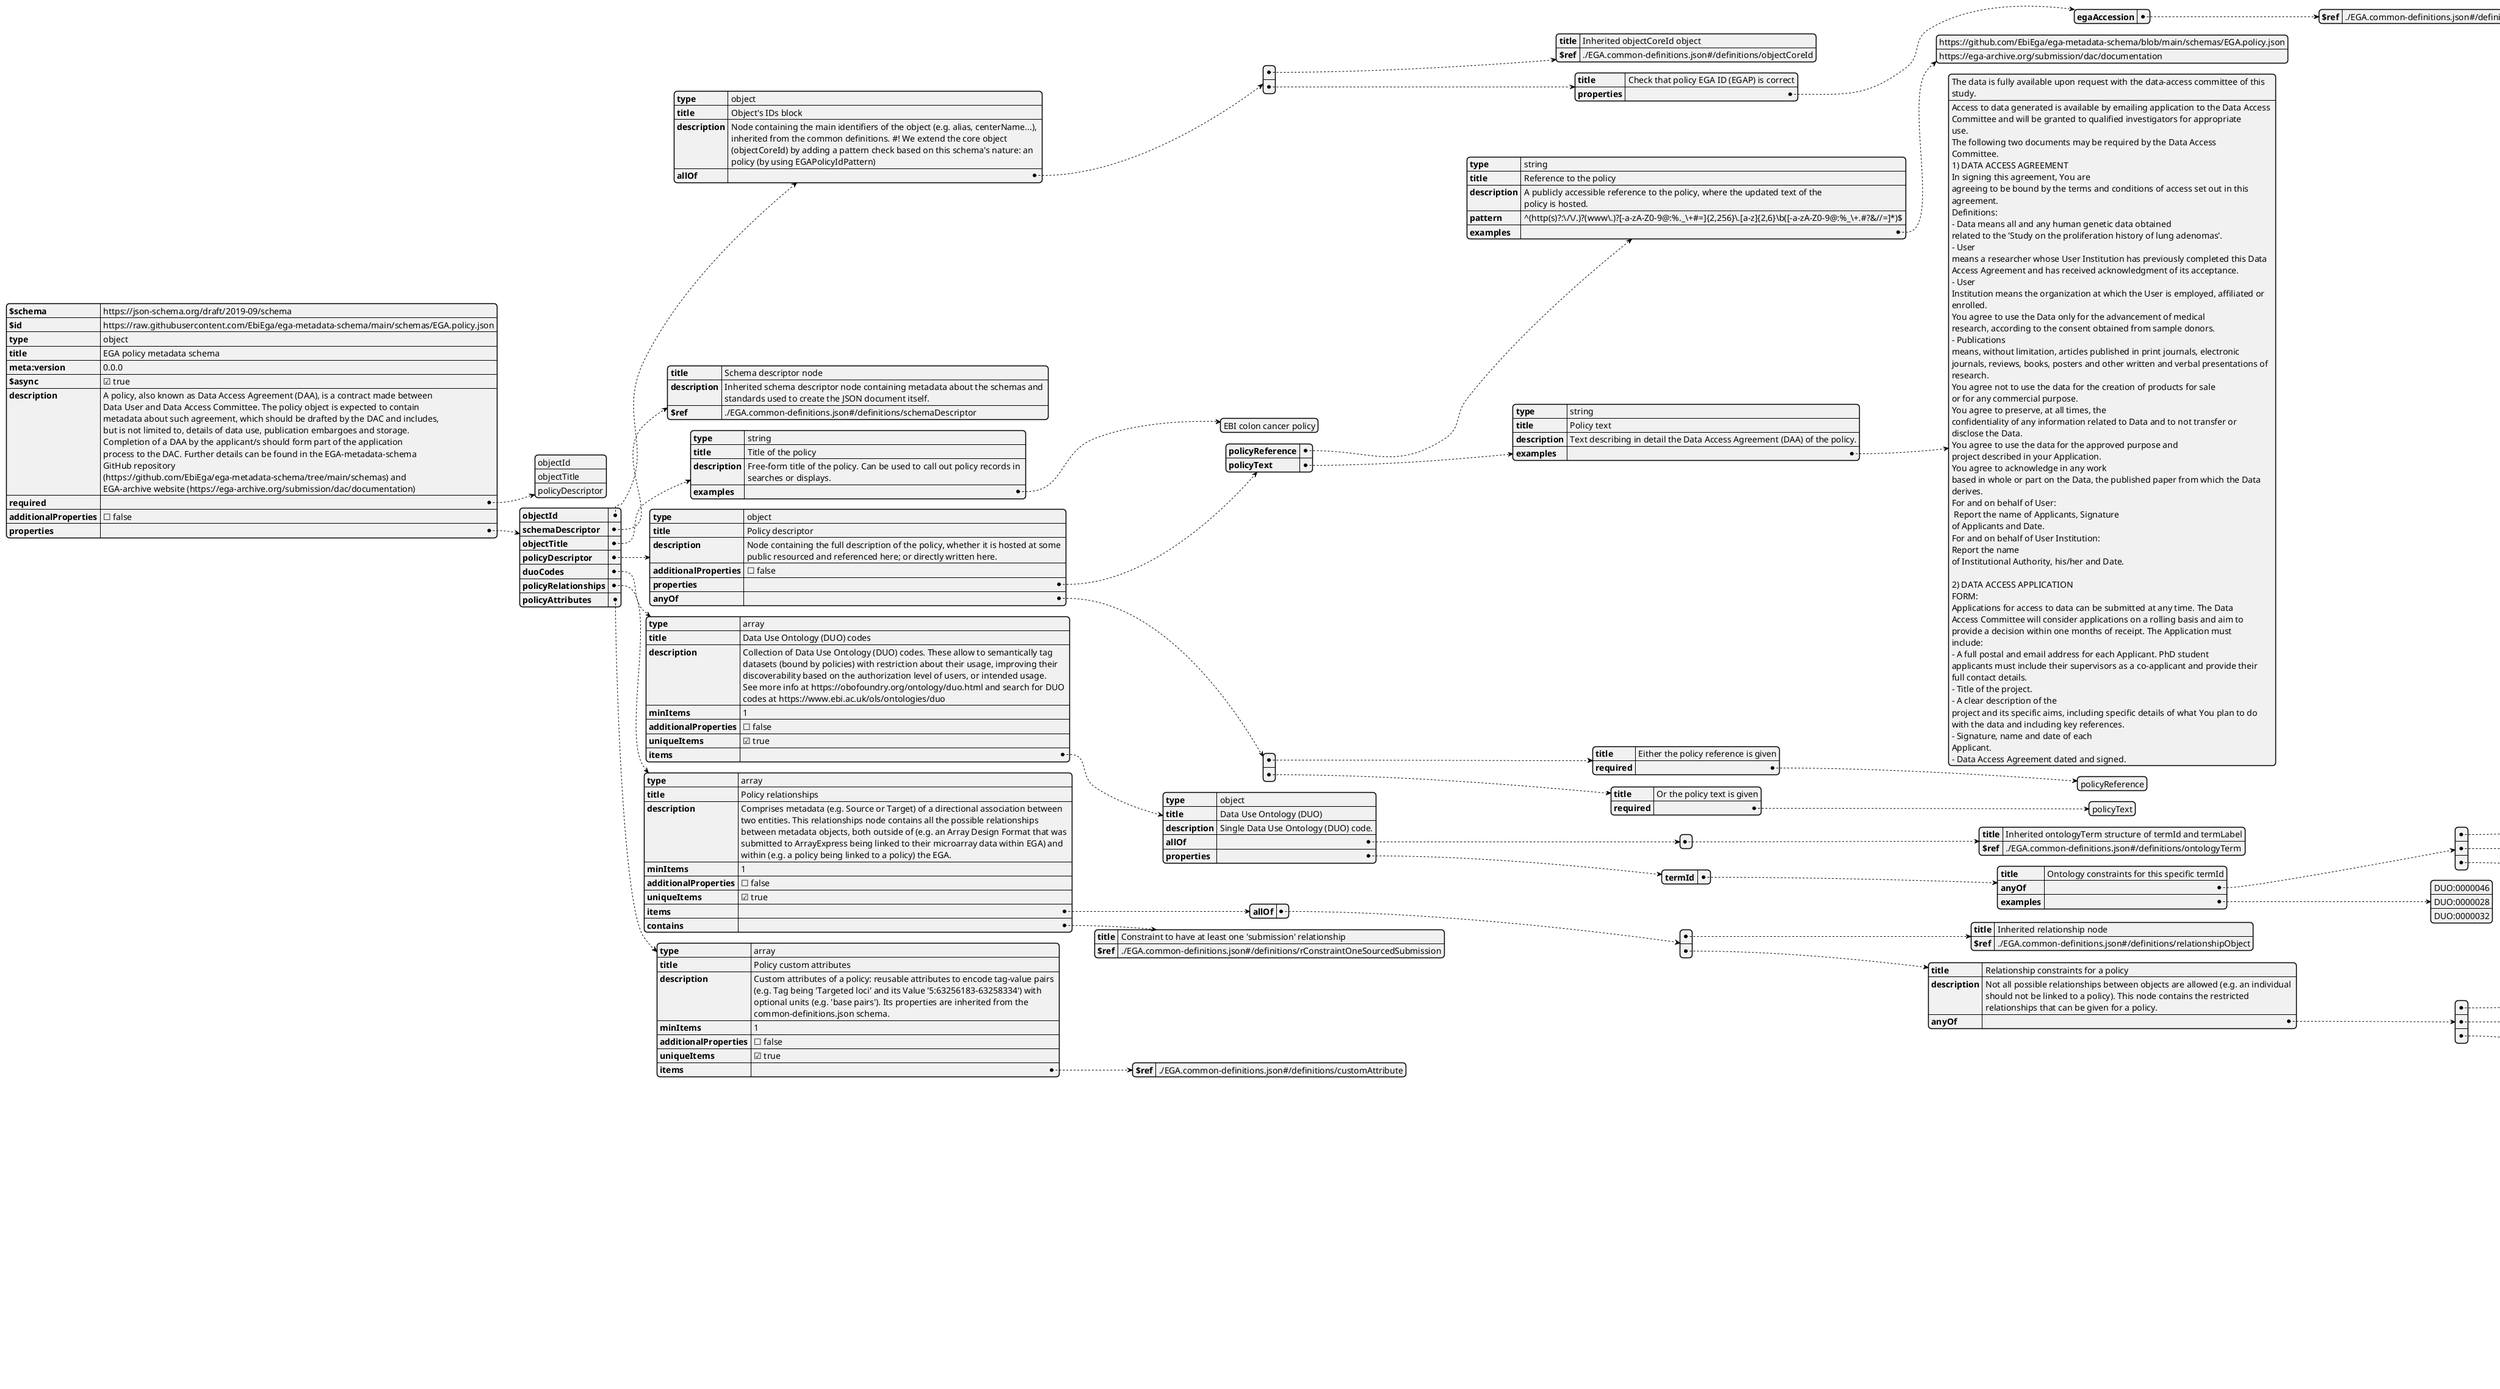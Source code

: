 @startjson

{
    "$schema": "https://json-schema.org/draft/2019-09/schema",
    "$id": "https://raw.githubusercontent.com/EbiEga/ega-metadata-schema/main/schemas/EGA.policy.json",
    "type": "object",
    "title": "EGA policy metadata schema",
    "meta:version": "0.0.0",
    "$async": true,
    "description": "A policy, also known as Data Access Agreement (DAA), is a contract made between \\nData User and Data Access Committee. The policy object is expected to contain \\nmetadata about such agreement, which should be drafted by the DAC and includes, \\nbut is not limited to, details of data use, publication embargoes and storage. \\nCompletion of a DAA by the applicant/s should form part of the application \\nprocess to the DAC. Further details can be found in the EGA-metadata-schema \\nGitHub repository \\n(https://github.com/EbiEga/ega-metadata-schema/tree/main/schemas) and \\nEGA-archive website (https://ega-archive.org/submission/dac/documentation)",
    "required": [
        "objectId",
        "objectTitle",
        "policyDescriptor"
    ],
    "additionalProperties": false,
    "properties": {
        "objectId": {
            "type": "object",
            "title": "Object's IDs block",
            "description": "Node containing the main identifiers of the object (e.g. alias, centerName...), \\ninherited from the common definitions. #! We extend the core object \\n(objectCoreId) by adding a pattern check based on this schema's nature: an \\npolicy (by using EGAPolicyIdPattern)",
            "allOf": [
                {
                    "title": "Inherited objectCoreId object",
                    "$ref": "./EGA.common-definitions.json#/definitions/objectCoreId"
                },
                {
                    "title": "Check that policy EGA ID (EGAP) is correct",
                    "properties": {
                        "egaAccession": {
                            "$ref": "./EGA.common-definitions.json#/definitions/EGAPolicyIdPattern"
                        }
                    }
                }
            ]
        },
        "schemaDescriptor": {
            "title": "Schema descriptor node",
            "description": "Inherited schema descriptor node containing metadata about the schemas and \\nstandards used to create the JSON document itself.",
            "$ref": "./EGA.common-definitions.json#/definitions/schemaDescriptor"
        },
        "objectTitle": {
            "type": "string",
            "title": "Title of the policy",
            "description": "Free-form title of the policy. Can be used to call out policy records in \\nsearches or displays.",
            "examples": [
                "EBI colon cancer policy"
            ]
        },
        "policyDescriptor": {
            "type": "object",
            "title": "Policy descriptor",
            "description": "Node containing the full description of the policy, whether it is hosted at some \\npublic resourced and referenced here; or directly written here.",
            "additionalProperties": false,
            "properties": {
                "policyReference": {
                    "type": "string",
                    "title": "Reference to the policy",
                    "description": "A publicly accessible reference to the policy, where the updated text of the \\npolicy is hosted.",
                    "pattern": "^(http(s)?:\\/\\/.)?(www\\.)?[-a-zA-Z0-9@:%._\\+~#=]{2,256}\\.[a-z]{2,6}\\b([-a-zA-Z0-9@:%_\\+.~#?&//=]*)$",
                    "examples": [
                        "https://github.com/EbiEga/ega-metadata-schema/blob/main/schemas/EGA.policy.json",
                        "https://ega-archive.org/submission/dac/documentation"
                    ]
                },
                "policyText": {
                    "type": "string",
                    "title": "Policy text",
                    "description": "Text describing in detail the Data Access Agreement (DAA) of the policy.",
                    "examples": [
                        "The data is fully available upon request with the data-access committee of this \\nstudy.",
                        "Access to data generated is available by emailing application to the Data Access \\nCommittee and will be granted to qualified investigators for appropriate \\nuse.\\nThe following two documents may be required by the Data Access \\nCommittee.\\n1) DATA ACCESS AGREEMENT\\nIn signing this agreement, You are \\nagreeing to be bound by the terms and conditions of access set out in this \\nagreement.\\nDefinitions:\\n- Data means all and any human genetic data obtained \\nrelated to the 'Study on the proliferation history of lung adenomas'.\\n- User \\nmeans a researcher whose User Institution has previously completed this Data \\nAccess Agreement and has received acknowledgment of its acceptance.\\n- User \\nInstitution means the organization at which the User is employed, affiliated or \\nenrolled.\\nYou agree to use the Data only for the advancement of medical \\nresearch, according to the consent obtained from sample donors.\\n- Publications \\nmeans, without limitation, articles published in print journals, electronic \\njournals, reviews, books, posters and other written and verbal presentations of \\nresearch.\\nYou agree not to use the data for the creation of products for sale \\nor for any commercial purpose.\\nYou agree to preserve, at all times, the \\nconfidentiality of any information related to Data and to not transfer or \\ndisclose the Data.\\nYou agree to use the data for the approved purpose and \\nproject described in your Application.\\nYou agree to acknowledge in any work \\nbased in whole or part on the Data, the published paper from which the Data \\nderives.\\nFor and on behalf of User:\\n Report the name of Applicants, Signature \\nof Applicants and Date.\\nFor and on behalf of User Institution:\\nReport the name \\nof Institutional Authority, his/her and Date.\\n\\n2) DATA ACCESS APPLICATION \\nFORM:\\nApplications for access to data can be submitted at any time. The Data \\nAccess Committee will consider applications on a rolling basis and aim to \\nprovide a decision within one months of receipt. The Application must \\ninclude:\\n- A full postal and email address for each Applicant. PhD student \\napplicants must include their supervisors as a co-applicant and provide their \\nfull contact details.\\n- Title of the project.\\n- A clear description of the \\nproject and its specific aims, including specific details of what You plan to do \\nwith the data and including key references.\\n- Signature, name and date of each \\nApplicant.\\n- Data Access Agreement dated and signed."
                    ]
                }
            },
            "anyOf": [
                {
                    "title": "Either the policy reference is given",
                    "required": [
                        "policyReference"
                    ]
                },
                {
                    "title": "Or the policy text is given",
                    "required": [
                        "policyText"
                    ]
                }
            ]
        },
        "duoCodes": {
            "type": "array",
            "title": "Data Use Ontology (DUO) codes",
            "description": "Collection of Data Use Ontology (DUO) codes. These allow to semantically tag \\ndatasets (bound by policies) with restriction about their usage, improving their \\ndiscoverability based on the authorization level of users, or intended usage. \\nSee more info at https://obofoundry.org/ontology/duo.html and search for DUO \\ncodes at https://www.ebi.ac.uk/ols/ontologies/duo",
            "minItems": 1,
            "additionalProperties": false,
            "uniqueItems": true,
            "items": {
                "type": "object",
                "title": "Data Use Ontology (DUO)",
                "description": "Single Data Use Ontology (DUO) code.",
                "allOf": [
                    {
                        "title": "Inherited ontologyTerm structure of termId and termLabel",
                        "$ref": "./EGA.common-definitions.json#/definitions/ontologyTerm"
                    }
                ],
                "properties": {
                    "termId": {
                        "title": "Ontology constraints for this specific termId",
                        "anyOf": [
                            {
                                "graphRestriction": {
                                    "ontologies": [
                                        "obo:duo"
                                    ],
                                    "classes": [
                                        "DUO:0000001"
                                    ],
                                    "relations": [
                                        "rdfs:subClassOf"
                                    ],
                                    "direct": false,
                                    "include_self": false
                                }
                            },
                            {
                                "graphRestriction": {
                                    "ontologies": [
                                        "obo:duo"
                                    ],
                                    "classes": [
                                        "DUO:0000017"
                                    ],
                                    "relations": [
                                        "rdfs:subClassOf"
                                    ],
                                    "direct": false,
                                    "include_self": false
                                }
                            },
                            {
                                "graphRestriction": {
                                    "ontologies": [
                                        "obo:duo"
                                    ],
                                    "classes": [
                                        "OBI:0000066"
                                    ],
                                    "relations": [
                                        "rdfs:subClassOf"
                                    ],
                                    "direct": false,
                                    "include_self": false
                                }
                            }
                        ],
                        "examples": [
                            "DUO:0000046",
                            "DUO:0000028",
                            "DUO:0000032"
                        ]
                    }
                }
            }
        },
        "policyRelationships": {
            "type": "array",
            "title": "Policy relationships",
            "description": "Comprises metadata (e.g. Source or Target) of a directional association between \\ntwo entities. This relationships node contains all the possible relationships \\nbetween metadata objects, both outside of (e.g. an Array Design Format that was \\nsubmitted to ArrayExpress being linked to their microarray data within EGA) and \\nwithin (e.g. a policy being linked to a policy) the EGA.",
            "minItems": 1,
            "additionalProperties": false,
            "uniqueItems": true,
            "items": {
                "allOf": [
                    {
                        "title": "Inherited relationship node",
                        "$ref": "./EGA.common-definitions.json#/definitions/relationshipObject"
                    },
                    {
                        "title": "Relationship constraints for a policy",
                        "description": "Not all possible relationships between objects are allowed (e.g. an individual \\nshould not be linked to a policy). This node contains the restricted \\nrelationships that can be given for a policy.",
                        "anyOf": [
                            {
                                "title": "Allowed relationships of type referencedBy (main ones)",
                                "allOf": [
                                    {
                                        "$ref": "./EGA.common-definitions.json#/definitions/rTypeReferencedBy"
                                    },
                                    {
                                        "anyOf": [
                                            {
                                                "$ref": "./EGA.common-definitions.json#/definitions/rTargetDataset"
                                            },
                                            {
                                                "$ref": "./EGA.common-definitions.json#/definitions/rSourceDAC"
                                            },
                                            {
                                                "$ref": "./EGA.common-definitions.json#/definitions/rSourceSubmission"
                                            }
                                        ]
                                    }
                                ]
                            },
                            {
                                "title": "Allowed relationships of type groupedWith, sameAs (optional ones)",
                                "allOf": [
                                    {
                                        "anyOf": [
                                            {
                                                "$ref": "./EGA.common-definitions.json#/definitions/rTypeGroupedWith"
                                            },
                                            {
                                                "$ref": "./EGA.common-definitions.json#/definitions/rTypeSameAs"
                                            }
                                        ]
                                    },
                                    {
                                        "anyOf": [
                                            {
                                                "$ref": "./EGA.common-definitions.json#/definitions/rSourcePolicy"
                                            },
                                            {
                                                "$ref": "./EGA.common-definitions.json#/definitions/rTargetPolicy"
                                            }
                                        ]
                                    }
                                ]
                            },
                            {
                                "title": "Relationships of external accessions and URLs (optional ones)",
                                "description": "Almost any relationship is imaginable with external accessions and URLs.",
                                "allOf": [
                                    {
                                        "anyOf": [
                                            {
                                                "$ref": "./EGA.common-definitions.json#/definitions/rTypeChildOf"
                                            },
                                            {
                                                "$ref": "./EGA.common-definitions.json#/definitions/rTypeFamilyRelationshipWith"
                                            },
                                            {
                                                "$ref": "./EGA.common-definitions.json#/definitions/rTypeGroupedWith"
                                            },
                                            {
                                                "$ref": "./EGA.common-definitions.json#/definitions/rTypeSameAs"
                                            },
                                            {
                                                "$ref": "./EGA.common-definitions.json#/definitions/rTypeReferencedBy"
                                            },
                                            {
                                                "$ref": "./EGA.common-definitions.json#/definitions/rTypeDevelopsFrom"
                                            },
                                            {
                                                "$ref": "./EGA.common-definitions.json#/definitions/rTypeMemberOf"
                                            },
                                            {
                                                "$ref": "./EGA.common-definitions.json#/definitions/rTypeIsAfter"
                                            }
                                        ]
                                    },
                                    {
                                        "anyOf": [
                                            {
                                                "$ref": "./EGA.common-definitions.json#/definitions/rSourceExternalAccession"
                                            },
                                            {
                                                "$ref": "./EGA.common-definitions.json#/definitions/rSourceExternalURL"
                                            },
                                            {
                                                "$ref": "./EGA.common-definitions.json#/definitions/rTargetExternalAccession"
                                            },
                                            {
                                                "$ref": "./EGA.common-definitions.json#/definitions/rTargetExternalURL"
                                            }
                                        ]
                                    }
                                ]
                            }
                        ]
                    }
                ]
            },
            "contains": {
                "title": "Constraint to have at least one 'submission' relationship",
                "$ref": "./EGA.common-definitions.json#/definitions/rConstraintOneSourcedSubmission"
            }
        },
        "policyAttributes": {
            "type": "array",
            "title": "Policy custom attributes",
            "description": "Custom attributes of a policy: reusable attributes to encode tag-value pairs \\n(e.g. Tag being 'Targeted loci' and its Value '5:63256183-63258334') with \\noptional units (e.g. 'base pairs'). Its properties are inherited from the \\ncommon-definitions.json schema.",
            "minItems": 1,
            "additionalProperties": false,
            "uniqueItems": true,
            "items": {
                "$ref": "./EGA.common-definitions.json#/definitions/customAttribute"
            }
        }
    }
}
@endjson